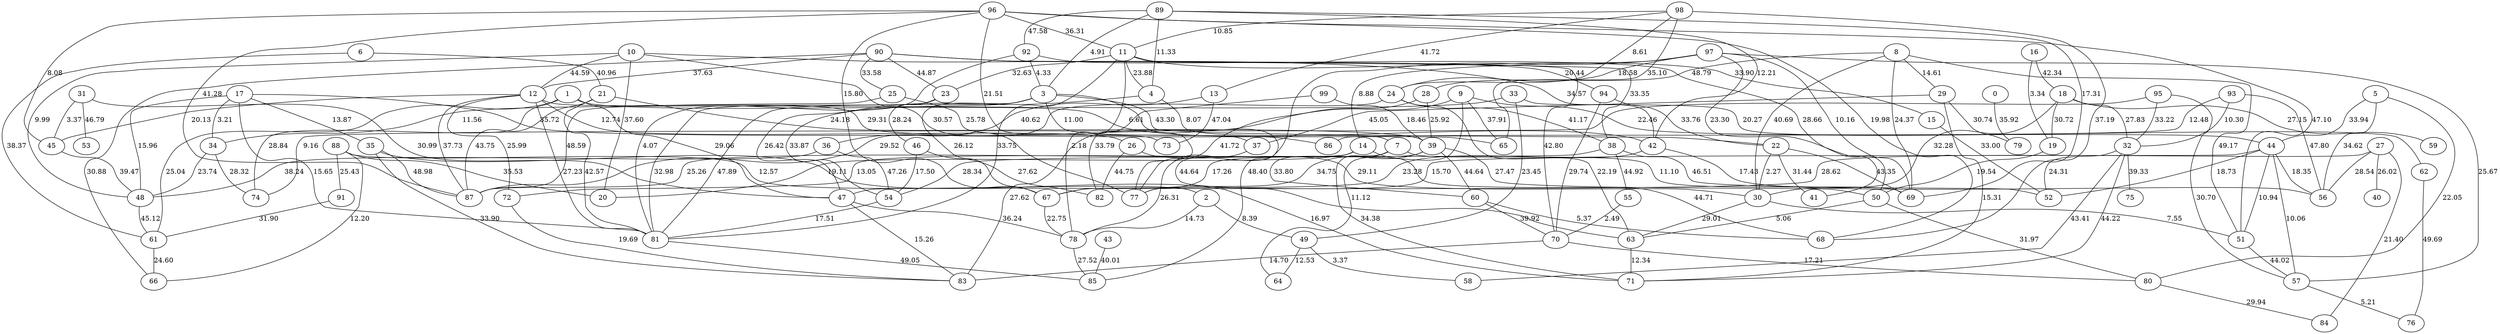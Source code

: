 graph G{
88--91 [label=25.43];
88--66 [label=12.20];
88--2 [label=12.57];
88--20 [label=35.53];
89--69 [label=17.31];
89--3 [label=4.91];
89--42 [label=12.21];
89--4 [label=11.33];
89--92 [label=47.58];
90--23 [label=44.87];
90--66 [label=30.88];
90--12 [label=37.63];
90--25 [label=33.58];
90--94 [label=20.44];
90--38 [label=33.35];
91--61 [label=31.90];
92--3 [label=4.33];
92--50 [label=28.66];
92--81 [label=4.07];
93--86 [label=12.48];
93--56 [label=47.80];
93--32 [label=10.30];
94--22 [label=33.76];
94--70 [label=29.74];
95--74 [label=9.16];
95--32 [label=33.22];
95--57 [label=30.70];
96--77 [label=21.51];
96--45 [label=8.08];
96--11 [label=36.31];
96--51 [label=47.10];
96--67 [label=15.80];
96--68 [label=19.98];
96--87 [label=41.28];
97--24 [label=18.58];
97--14 [label=8.88];
97--41 [label=23.30];
97--69 [label=10.16];
97--57 [label=25.67];
97--85 [label=48.40];
10--48 [label=9.99];
10--42 [label=34.57];
10--12 [label=44.59];
10--20 [label=37.60];
10--77 [label=30.57];
98--11 [label=10.85];
98--65 [label=35.10];
98--24 [label=8.61];
98--68 [label=37.19];
98--13 [label=41.72];
11--70 [label=42.80];
11--15 [label=33.90];
11--4 [label=23.88];
11--23 [label=32.63];
11--78 [label=2.18];
11--81 [label=33.75];
99--39 [label=18.46];
99--82 [label=33.79];
12--65 [label=29.31];
12--72 [label=25.99];
12--26 [label=12.74];
12--87 [label=37.73];
12--45 [label=20.13];
12--81 [label=27.23];
13--36 [label=40.62];
13--73 [label=47.04];
14--20 [label=19.11];
14--68 [label=44.71];
14--87 [label=25.26];
14--60 [label=33.80];
15--52 [label=33.00];
16--18 [label=42.34];
16--19 [label=3.34];
17--34 [label=3.21];
17--48 [label=15.96];
17--35 [label=13.87];
17--86 [label=35.72];
17--81 [label=15.65];
18--30 [label=32.28];
18--59 [label=27.15];
18--32 [label=27.83];
18--19 [label=30.72];
19--50 [label=19.54];
0--79 [label=35.92];
1--42 [label=6.61];
1--74 [label=28.84];
1--61 [label=25.04];
1--47 [label=29.06];
2--78 [label=14.73];
2--49 [label=8.39];
3--81 [label=47.89];
3--67 [label=26.12];
3--63 [label=44.64];
3--54 [label=33.87];
3--37 [label=11.00];
3--22 [label=43.30];
4--47 [label=26.42];
4--7 [label=8.07];
5--44 [label=33.94];
5--80 [label=22.05];
5--56 [label=34.62];
6--21 [label=40.96];
6--61 [label=38.37];
7--69 [label=11.10];
7--71 [label=34.38];
7--72 [label=13.05];
8--29 [label=14.61];
8--30 [label=40.69];
8--69 [label=24.37];
8--51 [label=49.17];
8--28 [label=48.79];
9--44 [label=22.46];
9--83 [label=27.62];
9--65 [label=37.91];
9--64 [label=11.12];
21--81 [label=42.57];
21--87 [label=43.75];
21--39 [label=24.18];
22--41 [label=31.44];
22--69 [label=43.35];
22--30 [label=2.27];
23--46 [label=28.24];
23--81 [label=32.98];
24--87 [label=29.52];
24--63 [label=22.19];
24--38 [label=41.17];
25--73 [label=25.78];
25--87 [label=48.59];
26--30 [label=29.11];
26--82 [label=44.75];
27--56 [label=28.54];
27--40 [label=26.02];
27--47 [label=28.62];
27--84 [label=21.40];
28--39 [label=25.92];
28--77 [label=41.72];
29--71 [label=15.31];
29--79 [label=30.74];
29--37 [label=45.05];
30--51 [label=7.55];
30--63 [label=29.01];
31--53 [label=46.79];
31--47 [label=30.99];
31--45 [label=3.37];
32--58 [label=43.41];
32--75 [label=39.33];
32--71 [label=44.22];
32--52 [label=24.31];
33--62 [label=20.27];
33--34 [label=11.56];
33--49 [label=23.45];
34--74 [label=28.32];
34--48 [label=23.74];
35--83 [label=33.90];
35--87 [label=48.98];
35--71 [label=16.97];
36--48 [label=38.24];
36--54 [label=47.26];
37--78 [label=26.31];
38--55 [label=44.92];
38--52 [label=46.51];
38--54 [label=28.34];
39--77 [label=34.75];
39--60 [label=44.64];
39--67 [label=17.26];
39--50 [label=27.47];
42--67 [label=23.28];
42--56 [label=17.43];
43--85 [label=40.01];
44--57 [label=10.06];
44--51 [label=10.94];
44--56 [label=18.35];
44--52 [label=18.73];
44--77 [label=15.70];
45--48 [label=39.47];
46--82 [label=27.62];
46--54 [label=17.50];
47--78 [label=36.24];
47--83 [label=15.26];
48--61 [label=45.12];
49--64 [label=12.53];
49--58 [label=3.37];
50--63 [label=5.06];
50--80 [label=31.97];
51--57 [label=44.02];
54--81 [label=17.51];
55--70 [label=2.49];
57--76 [label=5.21];
60--68 [label=5.37];
60--70 [label=39.92];
61--66 [label=24.60];
62--76 [label=49.69];
63--71 [label=12.34];
67--78 [label=22.75];
70--83 [label=14.70];
70--80 [label=17.21];
72--83 [label=19.69];
78--85 [label=27.52];
80--84 [label=29.94];
81--85 [label=49.05];
}